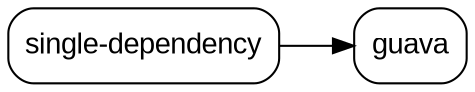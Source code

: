 digraph "single-dependency" {
  graph [rankdir="LR"]
  node [shape="box",style="rounded",fontname="Arial",fontsize="14"]
  edge [fontsize="10",fontname="Arial"]

  // Node Definitions:
  "com.github.ferstl:single-dependency:jar"[label=<single-dependency>]
  "com.google.guava:guava:jar"[label=<guava>]

  // Edge Definitions:
  "com.github.ferstl:single-dependency:jar" -> "com.google.guava:guava:jar"
}
